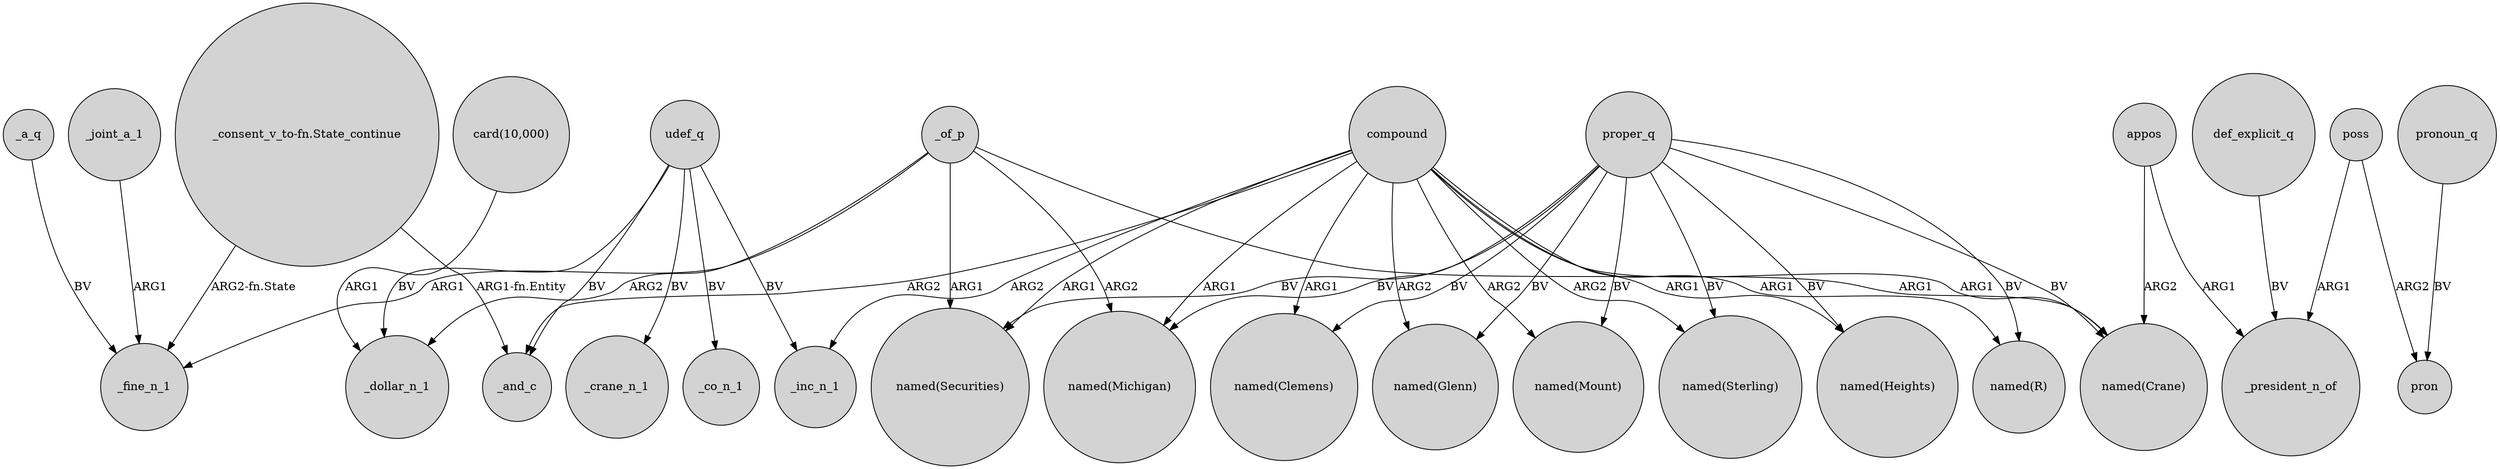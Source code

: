 digraph {
	node [shape=circle style=filled]
	proper_q -> "named(Michigan)" [label=BV]
	proper_q -> "named(Mount)" [label=BV]
	proper_q -> "named(Securities)" [label=BV]
	proper_q -> "named(Glenn)" [label=BV]
	"_consent_v_to-fn.State_continue" -> _fine_n_1 [label="ARG2-fn.State"]
	compound -> "named(Michigan)" [label=ARG1]
	"_consent_v_to-fn.State_continue" -> _and_c [label="ARG1-fn.Entity"]
	_of_p -> "named(Crane)" [label=ARG1]
	"card(10,000)" -> _dollar_n_1 [label=ARG1]
	compound -> "named(Clemens)" [label=ARG1]
	udef_q -> _crane_n_1 [label=BV]
	udef_q -> _and_c [label=BV]
	_a_q -> _fine_n_1 [label=BV]
	poss -> _president_n_of [label=ARG1]
	compound -> _and_c [label=ARG2]
	udef_q -> _co_n_1 [label=BV]
	_of_p -> "named(Securities)" [label=ARG1]
	compound -> "named(Glenn)" [label=ARG2]
	pronoun_q -> pron [label=BV]
	compound -> "named(Crane)" [label=ARG1]
	udef_q -> _inc_n_1 [label=BV]
	proper_q -> "named(R)" [label=BV]
	poss -> pron [label=ARG2]
	proper_q -> "named(Crane)" [label=BV]
	compound -> _inc_n_1 [label=ARG2]
	compound -> "named(Mount)" [label=ARG2]
	compound -> "named(Sterling)" [label=ARG2]
	udef_q -> _dollar_n_1 [label=BV]
	_of_p -> "named(Michigan)" [label=ARG2]
	def_explicit_q -> _president_n_of [label=BV]
	_joint_a_1 -> _fine_n_1 [label=ARG1]
	appos -> "named(Crane)" [label=ARG2]
	proper_q -> "named(Heights)" [label=BV]
	compound -> "named(Heights)" [label=ARG1]
	compound -> "named(R)" [label=ARG1]
	proper_q -> "named(Clemens)" [label=BV]
	proper_q -> "named(Sterling)" [label=BV]
	_of_p -> _dollar_n_1 [label=ARG2]
	_of_p -> _fine_n_1 [label=ARG1]
	appos -> _president_n_of [label=ARG1]
	compound -> "named(Securities)" [label=ARG1]
}
